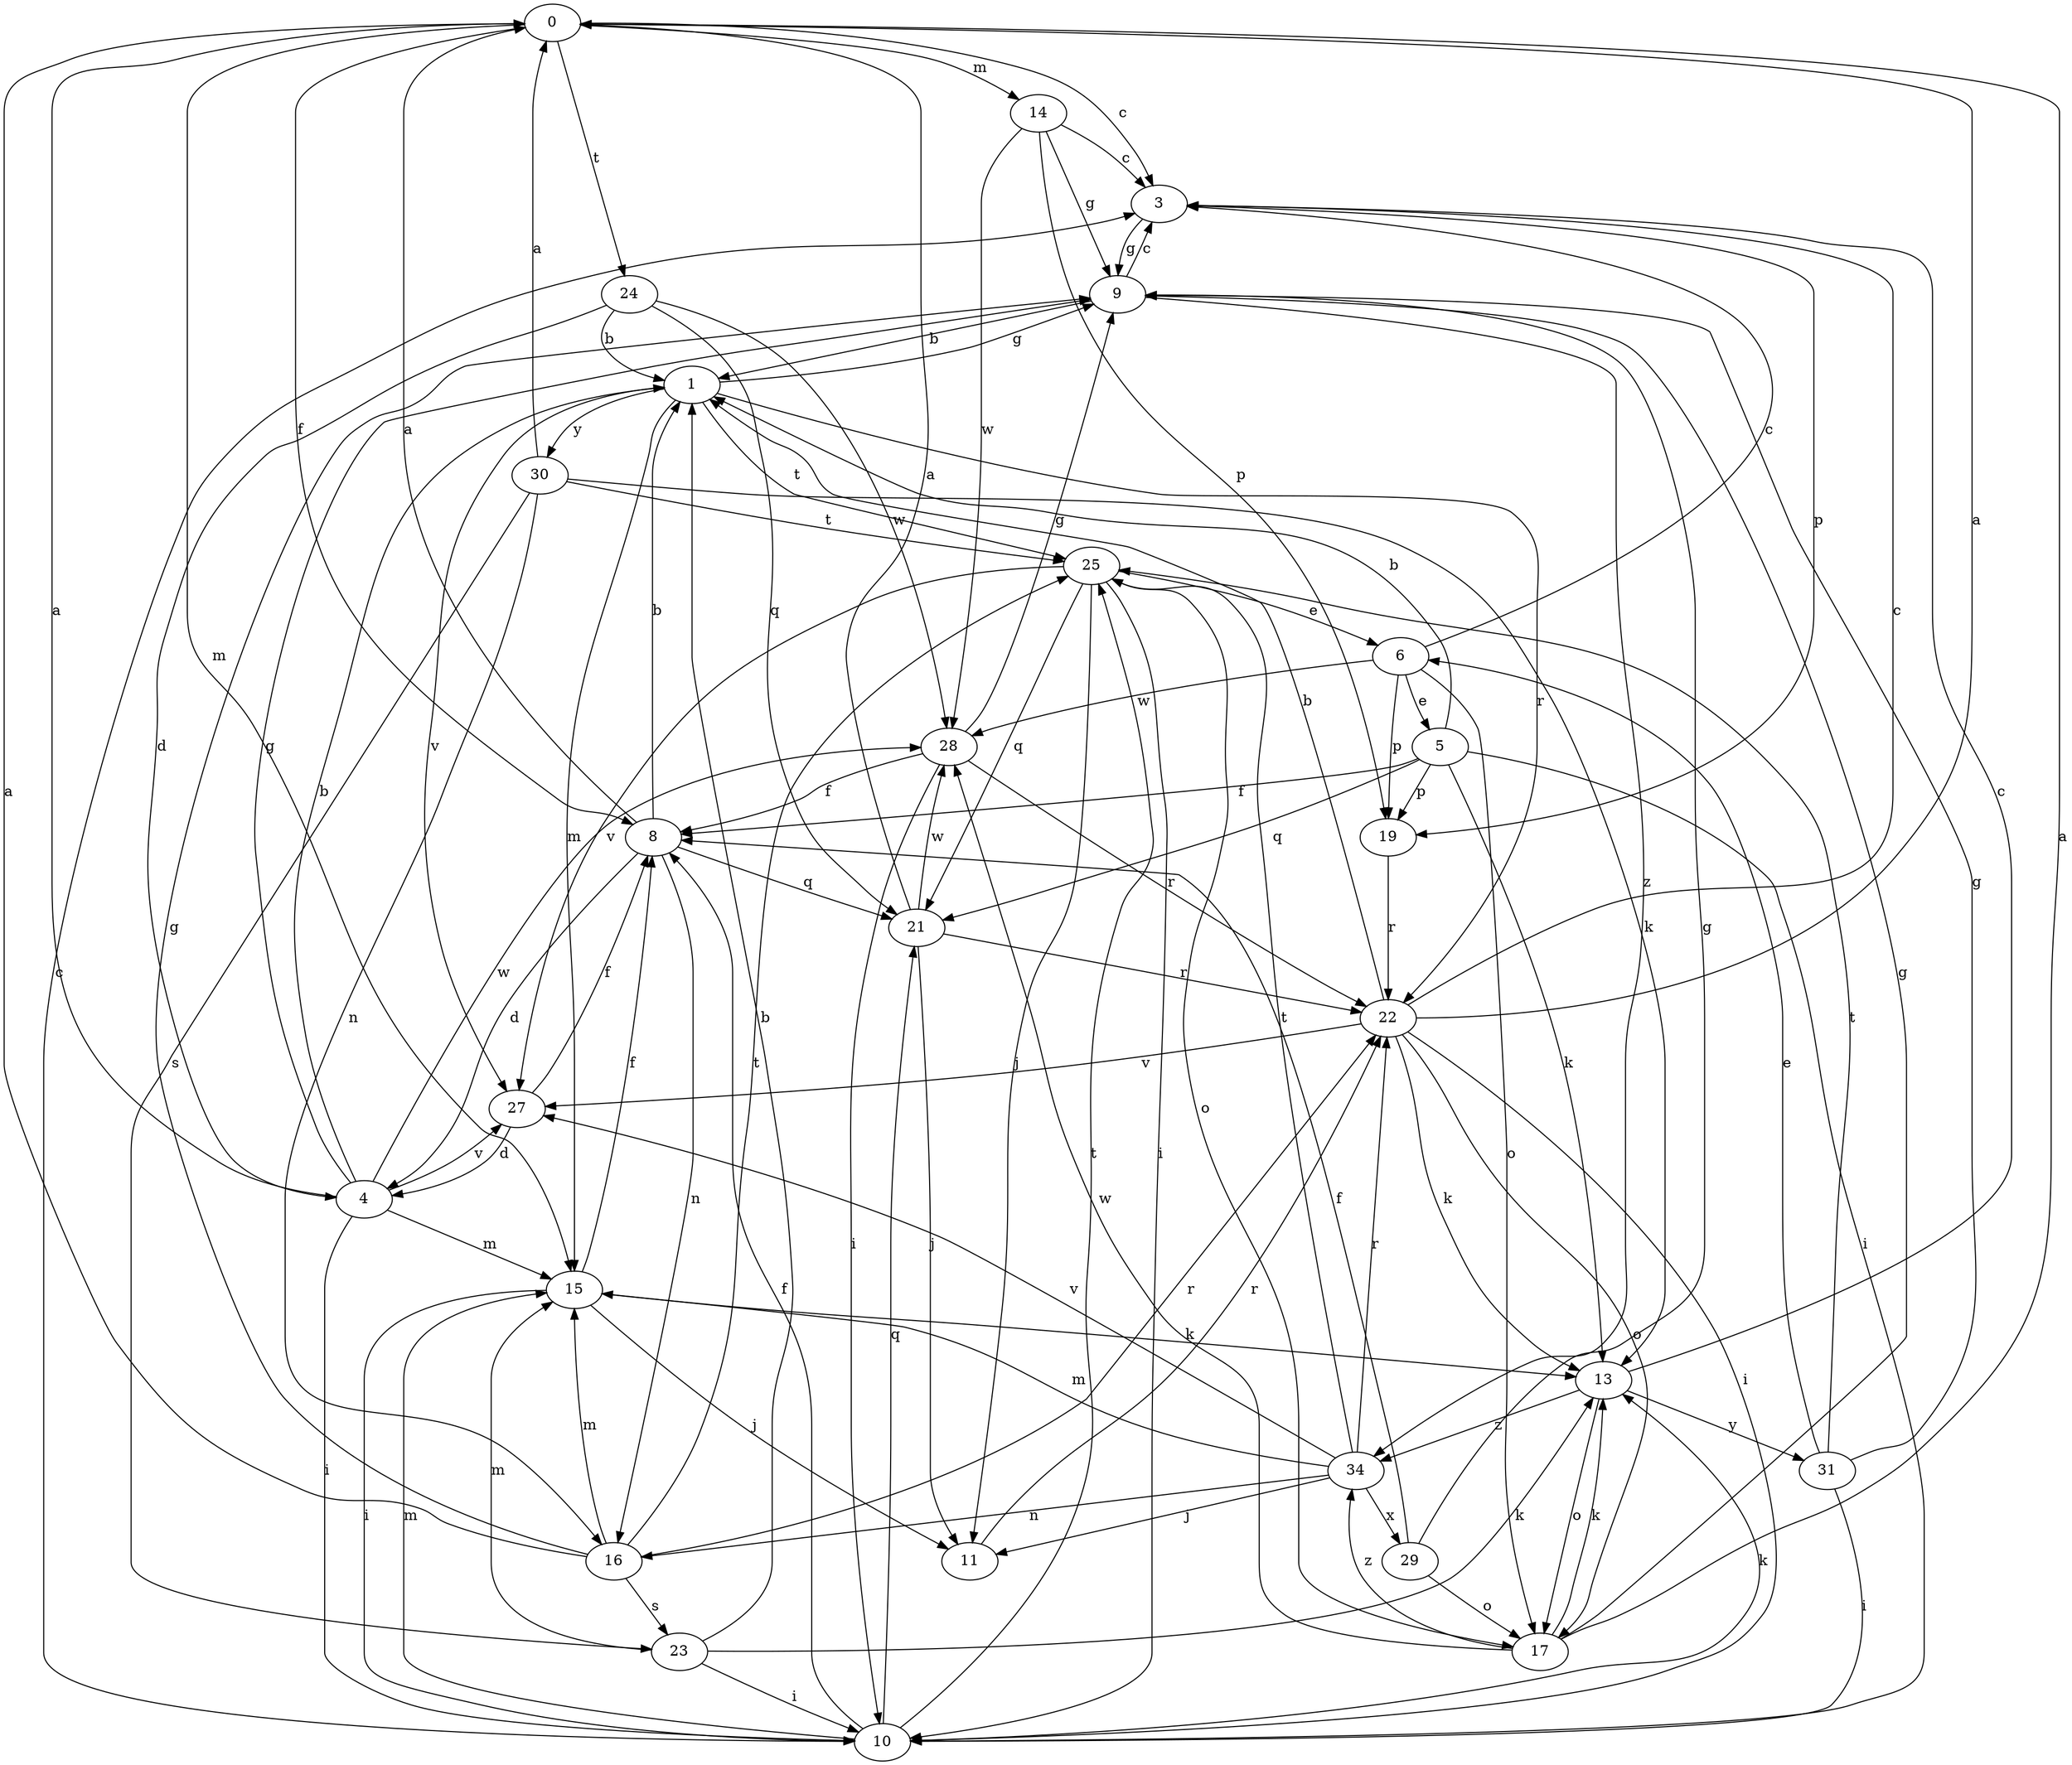 strict digraph  {
0;
1;
3;
4;
5;
6;
8;
9;
10;
11;
13;
14;
15;
16;
17;
19;
21;
22;
23;
24;
25;
27;
28;
29;
30;
31;
34;
0 -> 3  [label=c];
0 -> 8  [label=f];
0 -> 14  [label=m];
0 -> 15  [label=m];
0 -> 24  [label=t];
1 -> 9  [label=g];
1 -> 15  [label=m];
1 -> 22  [label=r];
1 -> 25  [label=t];
1 -> 27  [label=v];
1 -> 30  [label=y];
3 -> 9  [label=g];
3 -> 19  [label=p];
4 -> 0  [label=a];
4 -> 1  [label=b];
4 -> 9  [label=g];
4 -> 10  [label=i];
4 -> 15  [label=m];
4 -> 27  [label=v];
4 -> 28  [label=w];
5 -> 1  [label=b];
5 -> 8  [label=f];
5 -> 10  [label=i];
5 -> 13  [label=k];
5 -> 19  [label=p];
5 -> 21  [label=q];
6 -> 3  [label=c];
6 -> 5  [label=e];
6 -> 17  [label=o];
6 -> 19  [label=p];
6 -> 28  [label=w];
8 -> 0  [label=a];
8 -> 1  [label=b];
8 -> 4  [label=d];
8 -> 16  [label=n];
8 -> 21  [label=q];
9 -> 1  [label=b];
9 -> 3  [label=c];
9 -> 34  [label=z];
10 -> 3  [label=c];
10 -> 8  [label=f];
10 -> 13  [label=k];
10 -> 15  [label=m];
10 -> 21  [label=q];
10 -> 25  [label=t];
11 -> 22  [label=r];
13 -> 3  [label=c];
13 -> 17  [label=o];
13 -> 31  [label=y];
13 -> 34  [label=z];
14 -> 3  [label=c];
14 -> 9  [label=g];
14 -> 19  [label=p];
14 -> 28  [label=w];
15 -> 8  [label=f];
15 -> 10  [label=i];
15 -> 11  [label=j];
15 -> 13  [label=k];
16 -> 0  [label=a];
16 -> 9  [label=g];
16 -> 15  [label=m];
16 -> 22  [label=r];
16 -> 23  [label=s];
16 -> 25  [label=t];
17 -> 0  [label=a];
17 -> 9  [label=g];
17 -> 13  [label=k];
17 -> 28  [label=w];
17 -> 34  [label=z];
19 -> 22  [label=r];
21 -> 0  [label=a];
21 -> 11  [label=j];
21 -> 22  [label=r];
21 -> 28  [label=w];
22 -> 0  [label=a];
22 -> 1  [label=b];
22 -> 3  [label=c];
22 -> 10  [label=i];
22 -> 13  [label=k];
22 -> 17  [label=o];
22 -> 27  [label=v];
23 -> 1  [label=b];
23 -> 10  [label=i];
23 -> 13  [label=k];
23 -> 15  [label=m];
24 -> 1  [label=b];
24 -> 4  [label=d];
24 -> 21  [label=q];
24 -> 28  [label=w];
25 -> 6  [label=e];
25 -> 10  [label=i];
25 -> 11  [label=j];
25 -> 17  [label=o];
25 -> 21  [label=q];
25 -> 27  [label=v];
27 -> 4  [label=d];
27 -> 8  [label=f];
28 -> 8  [label=f];
28 -> 9  [label=g];
28 -> 10  [label=i];
28 -> 22  [label=r];
29 -> 8  [label=f];
29 -> 9  [label=g];
29 -> 17  [label=o];
30 -> 0  [label=a];
30 -> 13  [label=k];
30 -> 16  [label=n];
30 -> 23  [label=s];
30 -> 25  [label=t];
31 -> 6  [label=e];
31 -> 9  [label=g];
31 -> 10  [label=i];
31 -> 25  [label=t];
34 -> 11  [label=j];
34 -> 15  [label=m];
34 -> 16  [label=n];
34 -> 22  [label=r];
34 -> 25  [label=t];
34 -> 27  [label=v];
34 -> 29  [label=x];
}

